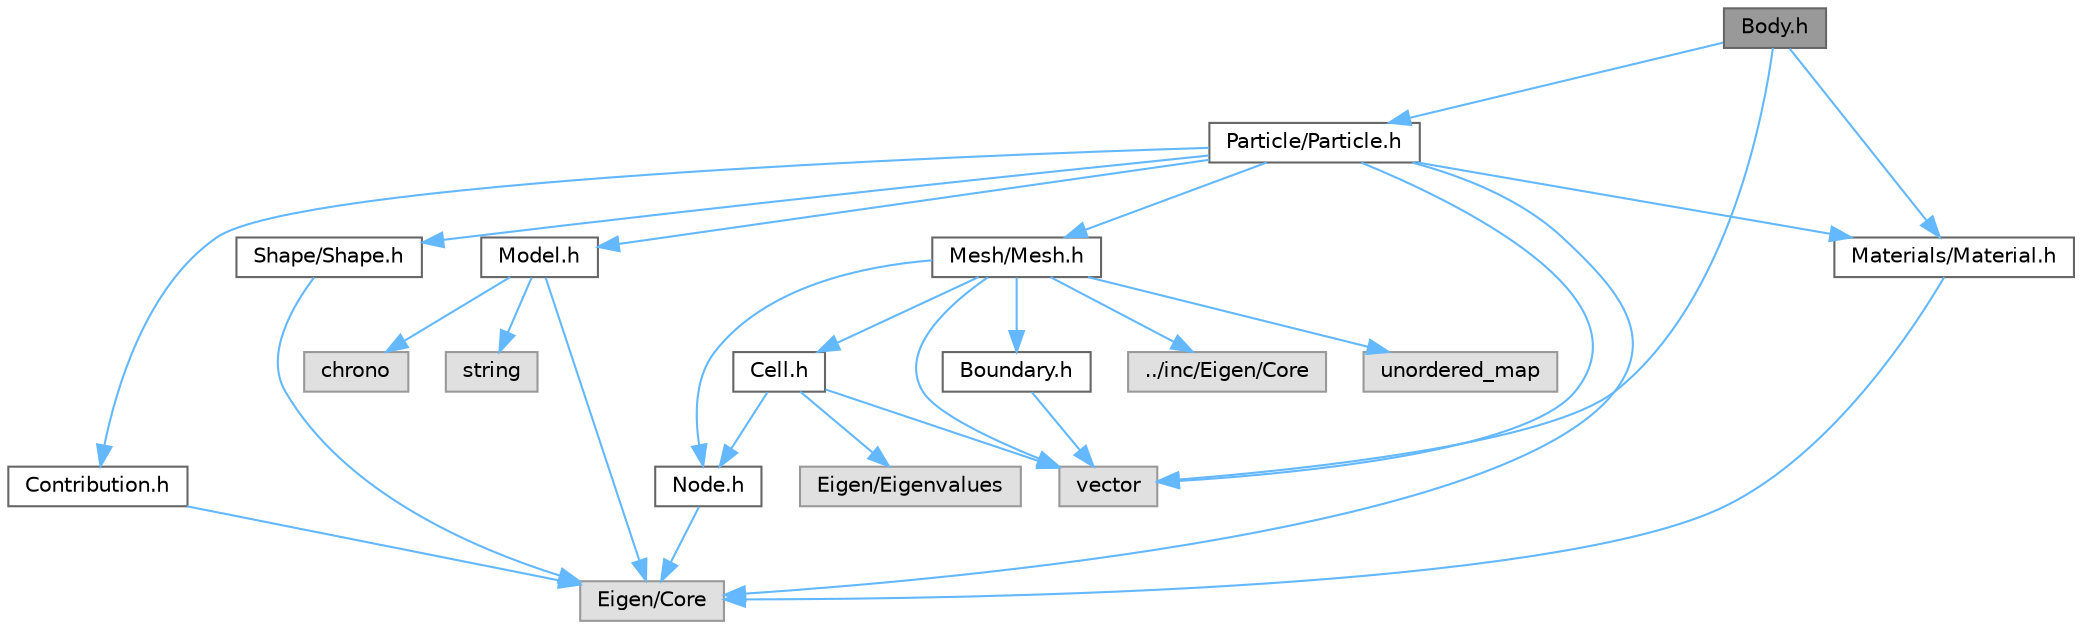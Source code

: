 digraph "Body.h"
{
 // LATEX_PDF_SIZE
  bgcolor="transparent";
  edge [fontname=Helvetica,fontsize=10,labelfontname=Helvetica,labelfontsize=10];
  node [fontname=Helvetica,fontsize=10,shape=box,height=0.2,width=0.4];
  Node1 [id="Node000001",label="Body.h",height=0.2,width=0.4,color="gray40", fillcolor="grey60", style="filled", fontcolor="black",tooltip=" "];
  Node1 -> Node2 [id="edge1_Node000001_Node000002",color="steelblue1",style="solid",tooltip=" "];
  Node2 [id="Node000002",label="vector",height=0.2,width=0.4,color="grey60", fillcolor="#E0E0E0", style="filled",tooltip=" "];
  Node1 -> Node3 [id="edge2_Node000001_Node000003",color="steelblue1",style="solid",tooltip=" "];
  Node3 [id="Node000003",label="Particle/Particle.h",height=0.2,width=0.4,color="grey40", fillcolor="white", style="filled",URL="$Particle_8h.html",tooltip=" "];
  Node3 -> Node4 [id="edge3_Node000003_Node000004",color="steelblue1",style="solid",tooltip=" "];
  Node4 [id="Node000004",label="Eigen/Core",height=0.2,width=0.4,color="grey60", fillcolor="#E0E0E0", style="filled",tooltip=" "];
  Node3 -> Node5 [id="edge4_Node000003_Node000005",color="steelblue1",style="solid",tooltip=" "];
  Node5 [id="Node000005",label="Contribution.h",height=0.2,width=0.4,color="grey40", fillcolor="white", style="filled",URL="$Contribution_8h.html",tooltip=" "];
  Node5 -> Node4 [id="edge5_Node000005_Node000004",color="steelblue1",style="solid",tooltip=" "];
  Node3 -> Node6 [id="edge6_Node000003_Node000006",color="steelblue1",style="solid",tooltip=" "];
  Node6 [id="Node000006",label="Mesh/Mesh.h",height=0.2,width=0.4,color="grey40", fillcolor="white", style="filled",URL="$Mesh_8h.html",tooltip=" "];
  Node6 -> Node2 [id="edge7_Node000006_Node000002",color="steelblue1",style="solid",tooltip=" "];
  Node6 -> Node7 [id="edge8_Node000006_Node000007",color="steelblue1",style="solid",tooltip=" "];
  Node7 [id="Node000007",label="../inc/Eigen/Core",height=0.2,width=0.4,color="grey60", fillcolor="#E0E0E0", style="filled",tooltip=" "];
  Node6 -> Node8 [id="edge9_Node000006_Node000008",color="steelblue1",style="solid",tooltip=" "];
  Node8 [id="Node000008",label="unordered_map",height=0.2,width=0.4,color="grey60", fillcolor="#E0E0E0", style="filled",tooltip=" "];
  Node6 -> Node9 [id="edge10_Node000006_Node000009",color="steelblue1",style="solid",tooltip=" "];
  Node9 [id="Node000009",label="Node.h",height=0.2,width=0.4,color="grey40", fillcolor="white", style="filled",URL="$Node_8h.html",tooltip=" "];
  Node9 -> Node4 [id="edge11_Node000009_Node000004",color="steelblue1",style="solid",tooltip=" "];
  Node6 -> Node10 [id="edge12_Node000006_Node000010",color="steelblue1",style="solid",tooltip=" "];
  Node10 [id="Node000010",label="Boundary.h",height=0.2,width=0.4,color="grey40", fillcolor="white", style="filled",URL="$Boundary_8h.html",tooltip=" "];
  Node10 -> Node2 [id="edge13_Node000010_Node000002",color="steelblue1",style="solid",tooltip=" "];
  Node6 -> Node11 [id="edge14_Node000006_Node000011",color="steelblue1",style="solid",tooltip=" "];
  Node11 [id="Node000011",label="Cell.h",height=0.2,width=0.4,color="grey40", fillcolor="white", style="filled",URL="$Cell_8h.html",tooltip=" "];
  Node11 -> Node2 [id="edge15_Node000011_Node000002",color="steelblue1",style="solid",tooltip=" "];
  Node11 -> Node12 [id="edge16_Node000011_Node000012",color="steelblue1",style="solid",tooltip=" "];
  Node12 [id="Node000012",label="Eigen/Eigenvalues",height=0.2,width=0.4,color="grey60", fillcolor="#E0E0E0", style="filled",tooltip=" "];
  Node11 -> Node9 [id="edge17_Node000011_Node000009",color="steelblue1",style="solid",tooltip=" "];
  Node3 -> Node13 [id="edge18_Node000003_Node000013",color="steelblue1",style="solid",tooltip=" "];
  Node13 [id="Node000013",label="Model.h",height=0.2,width=0.4,color="grey40", fillcolor="white", style="filled",URL="$Model_8h.html",tooltip=" "];
  Node13 -> Node4 [id="edge19_Node000013_Node000004",color="steelblue1",style="solid",tooltip=" "];
  Node13 -> Node14 [id="edge20_Node000013_Node000014",color="steelblue1",style="solid",tooltip=" "];
  Node14 [id="Node000014",label="string",height=0.2,width=0.4,color="grey60", fillcolor="#E0E0E0", style="filled",tooltip=" "];
  Node13 -> Node15 [id="edge21_Node000013_Node000015",color="steelblue1",style="solid",tooltip=" "];
  Node15 [id="Node000015",label="chrono",height=0.2,width=0.4,color="grey60", fillcolor="#E0E0E0", style="filled",tooltip=" "];
  Node3 -> Node16 [id="edge22_Node000003_Node000016",color="steelblue1",style="solid",tooltip=" "];
  Node16 [id="Node000016",label="Shape/Shape.h",height=0.2,width=0.4,color="grey40", fillcolor="white", style="filled",URL="$Shape_8h.html",tooltip=" "];
  Node16 -> Node4 [id="edge23_Node000016_Node000004",color="steelblue1",style="solid",tooltip=" "];
  Node3 -> Node17 [id="edge24_Node000003_Node000017",color="steelblue1",style="solid",tooltip=" "];
  Node17 [id="Node000017",label="Materials/Material.h",height=0.2,width=0.4,color="grey40", fillcolor="white", style="filled",URL="$Material_8h.html",tooltip=" "];
  Node17 -> Node4 [id="edge25_Node000017_Node000004",color="steelblue1",style="solid",tooltip=" "];
  Node3 -> Node2 [id="edge26_Node000003_Node000002",color="steelblue1",style="solid",tooltip=" "];
  Node1 -> Node17 [id="edge27_Node000001_Node000017",color="steelblue1",style="solid",tooltip=" "];
}
